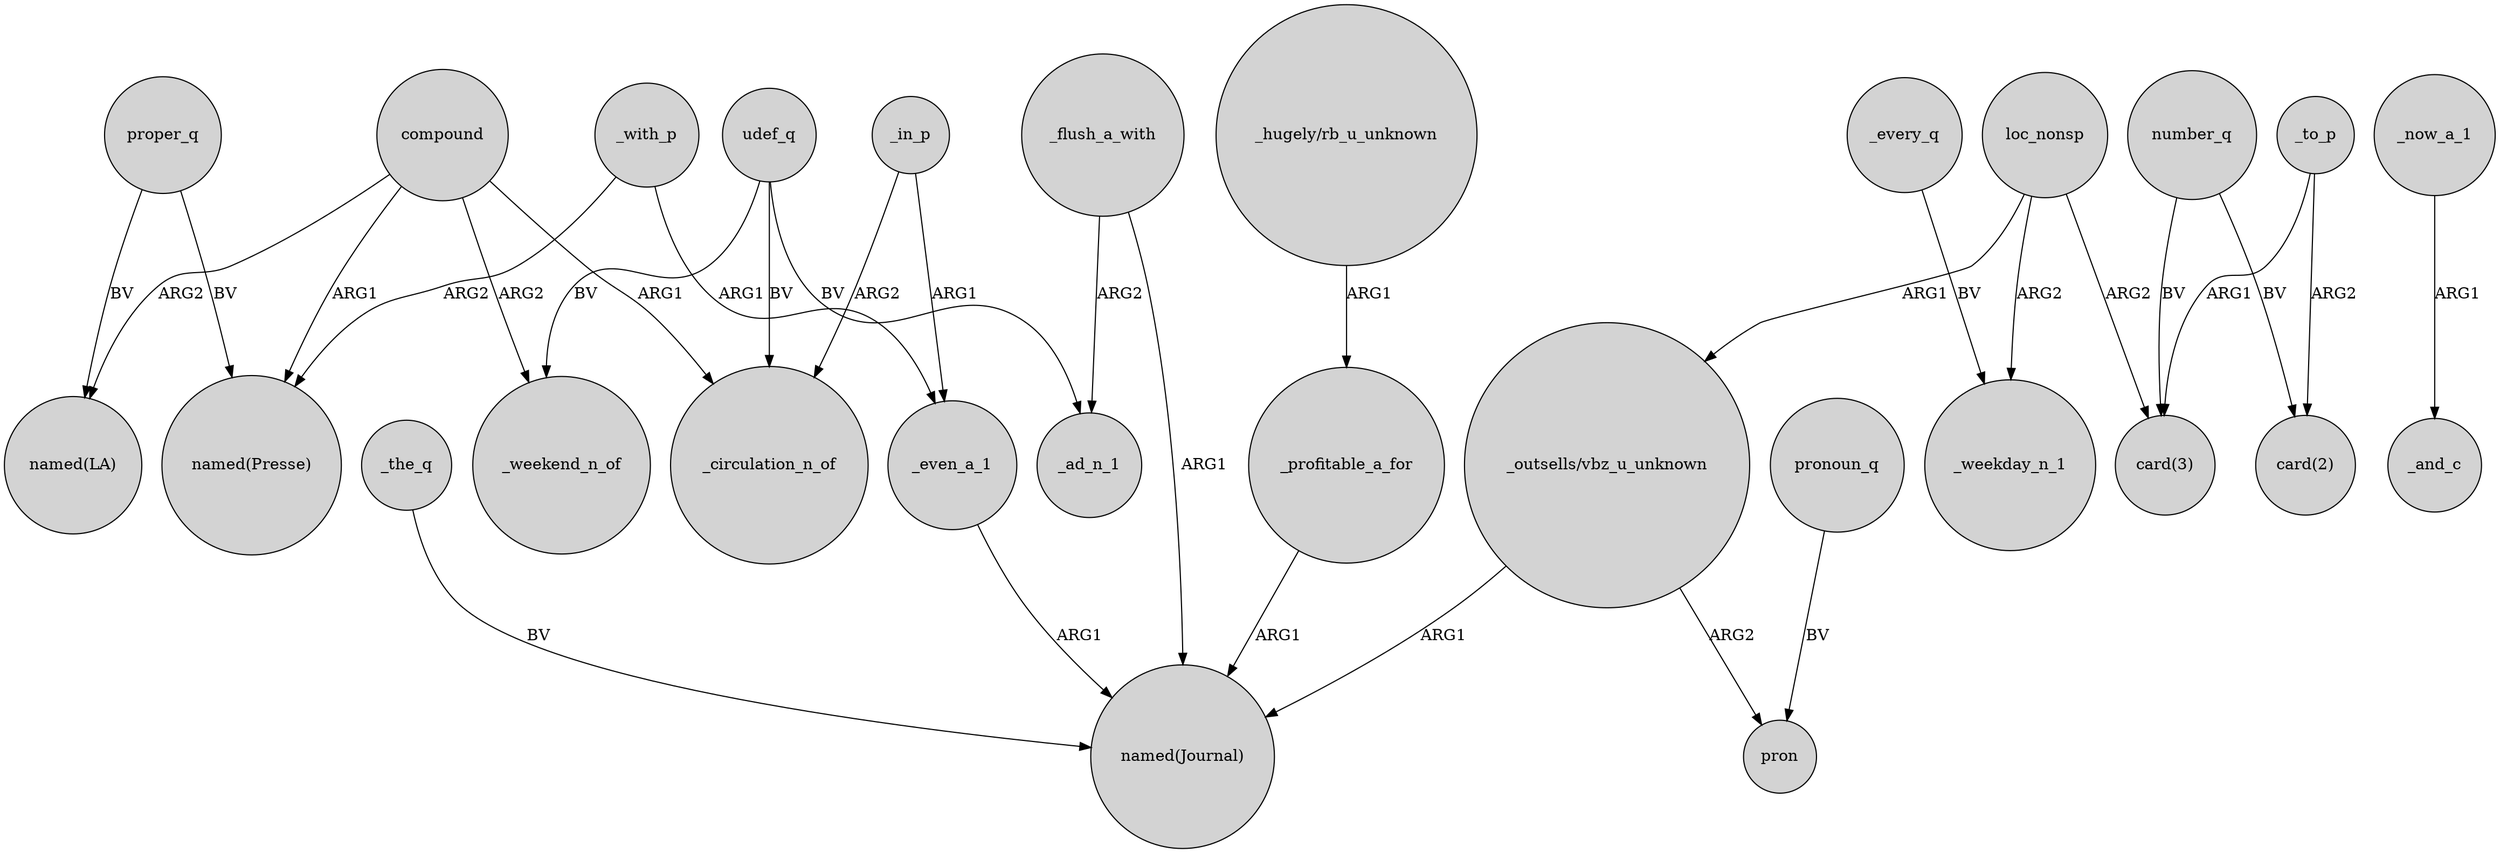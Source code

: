 digraph {
	node [shape=circle style=filled]
	proper_q -> "named(Presse)" [label=BV]
	_now_a_1 -> _and_c [label=ARG1]
	proper_q -> "named(LA)" [label=BV]
	"_outsells/vbz_u_unknown" -> "named(Journal)" [label=ARG1]
	compound -> "named(LA)" [label=ARG2]
	_in_p -> _even_a_1 [label=ARG1]
	_profitable_a_for -> "named(Journal)" [label=ARG1]
	"_outsells/vbz_u_unknown" -> pron [label=ARG2]
	_the_q -> "named(Journal)" [label=BV]
	"_hugely/rb_u_unknown" -> _profitable_a_for [label=ARG1]
	loc_nonsp -> "_outsells/vbz_u_unknown" [label=ARG1]
	_in_p -> _circulation_n_of [label=ARG2]
	udef_q -> _circulation_n_of [label=BV]
	_with_p -> _even_a_1 [label=ARG1]
	compound -> "named(Presse)" [label=ARG1]
	_to_p -> "card(3)" [label=ARG1]
	pronoun_q -> pron [label=BV]
	_with_p -> "named(Presse)" [label=ARG2]
	loc_nonsp -> _weekday_n_1 [label=ARG2]
	_flush_a_with -> "named(Journal)" [label=ARG1]
	_every_q -> _weekday_n_1 [label=BV]
	udef_q -> _ad_n_1 [label=BV]
	_flush_a_with -> _ad_n_1 [label=ARG2]
	_to_p -> "card(2)" [label=ARG2]
	number_q -> "card(3)" [label=BV]
	compound -> _weekend_n_of [label=ARG2]
	number_q -> "card(2)" [label=BV]
	loc_nonsp -> "card(3)" [label=ARG2]
	_even_a_1 -> "named(Journal)" [label=ARG1]
	udef_q -> _weekend_n_of [label=BV]
	compound -> _circulation_n_of [label=ARG1]
}
